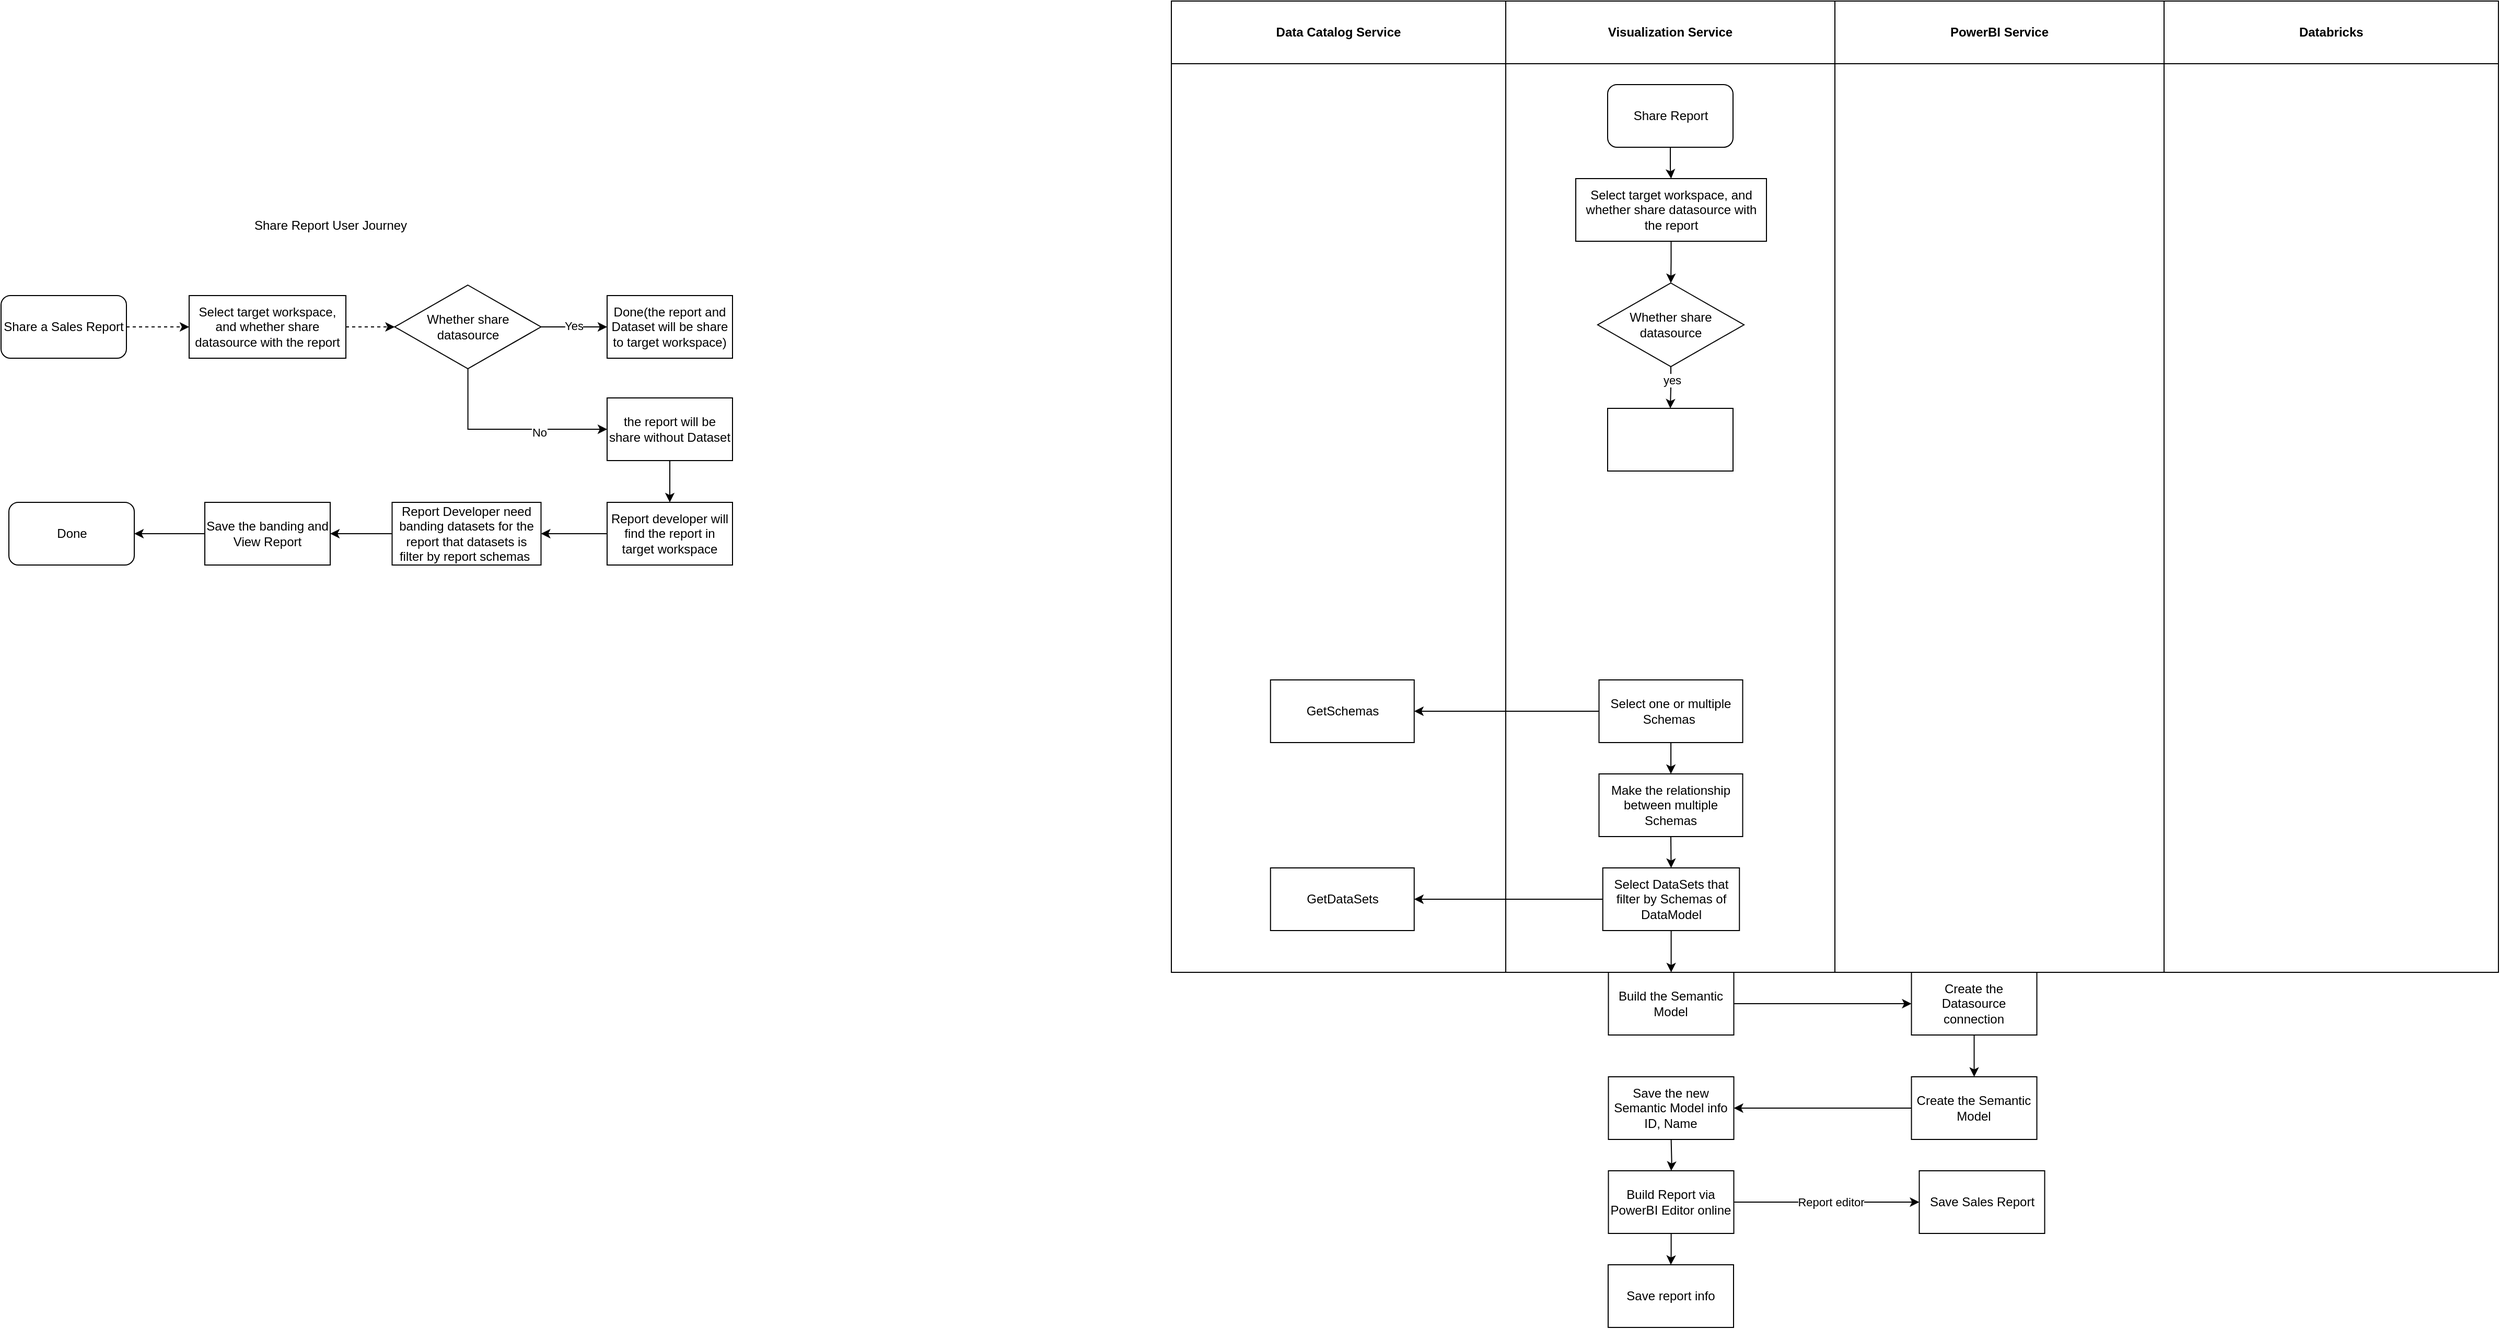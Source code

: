 <mxfile version="28.2.1">
  <diagram name="Page-1" id="DSRByoqaYzFSQm_f9Hfl">
    <mxGraphModel dx="2916" dy="1051" grid="1" gridSize="10" guides="1" tooltips="1" connect="1" arrows="1" fold="1" page="1" pageScale="1" pageWidth="850" pageHeight="1100" math="0" shadow="0">
      <root>
        <mxCell id="0" />
        <mxCell id="1" parent="0" />
        <mxCell id="XIFVUQyBqXHINym3d4Wq-1" value="" style="rounded=0;whiteSpace=wrap;html=1;" vertex="1" parent="1">
          <mxGeometry x="340" y="440" width="1270" height="930" as="geometry" />
        </mxCell>
        <mxCell id="XIFVUQyBqXHINym3d4Wq-2" value="Visualization Service" style="rounded=0;whiteSpace=wrap;html=1;fontStyle=1" vertex="1" parent="1">
          <mxGeometry x="660" y="440" width="315" height="60" as="geometry" />
        </mxCell>
        <mxCell id="XIFVUQyBqXHINym3d4Wq-3" value="PowerBI Service" style="rounded=0;whiteSpace=wrap;html=1;fontStyle=1" vertex="1" parent="1">
          <mxGeometry x="975" y="440" width="315" height="60" as="geometry" />
        </mxCell>
        <mxCell id="XIFVUQyBqXHINym3d4Wq-4" value="" style="rounded=0;whiteSpace=wrap;html=1;" vertex="1" parent="1">
          <mxGeometry x="660" y="500" width="315" height="870" as="geometry" />
        </mxCell>
        <mxCell id="XIFVUQyBqXHINym3d4Wq-5" style="edgeStyle=orthogonalEdgeStyle;rounded=0;orthogonalLoop=1;jettySize=auto;html=1;entryX=1;entryY=0.5;entryDx=0;entryDy=0;" edge="1" parent="1" source="XIFVUQyBqXHINym3d4Wq-7" target="XIFVUQyBqXHINym3d4Wq-12">
          <mxGeometry relative="1" as="geometry" />
        </mxCell>
        <mxCell id="XIFVUQyBqXHINym3d4Wq-6" style="edgeStyle=orthogonalEdgeStyle;rounded=0;orthogonalLoop=1;jettySize=auto;html=1;" edge="1" parent="1" source="XIFVUQyBqXHINym3d4Wq-7" target="XIFVUQyBqXHINym3d4Wq-17">
          <mxGeometry relative="1" as="geometry" />
        </mxCell>
        <mxCell id="XIFVUQyBqXHINym3d4Wq-7" value="Select one or multiple Schemas&amp;nbsp;" style="whiteSpace=wrap;html=1;rounded=0;" vertex="1" parent="1">
          <mxGeometry x="749.25" y="1090" width="137.5" height="60" as="geometry" />
        </mxCell>
        <mxCell id="XIFVUQyBqXHINym3d4Wq-11" value="Data Catalog Service" style="rounded=0;whiteSpace=wrap;html=1;fontStyle=1" vertex="1" parent="1">
          <mxGeometry x="340" y="440" width="320" height="60" as="geometry" />
        </mxCell>
        <mxCell id="XIFVUQyBqXHINym3d4Wq-12" value="GetSchemas" style="whiteSpace=wrap;html=1;rounded=0;" vertex="1" parent="1">
          <mxGeometry x="434.88" y="1090" width="137.5" height="60" as="geometry" />
        </mxCell>
        <mxCell id="XIFVUQyBqXHINym3d4Wq-13" value="GetDataSets" style="whiteSpace=wrap;html=1;rounded=0;" vertex="1" parent="1">
          <mxGeometry x="434.88" y="1270" width="137.5" height="60" as="geometry" />
        </mxCell>
        <mxCell id="XIFVUQyBqXHINym3d4Wq-14" style="edgeStyle=orthogonalEdgeStyle;rounded=0;orthogonalLoop=1;jettySize=auto;html=1;entryX=0.5;entryY=0;entryDx=0;entryDy=0;" edge="1" parent="1" source="XIFVUQyBqXHINym3d4Wq-15" target="XIFVUQyBqXHINym3d4Wq-23">
          <mxGeometry relative="1" as="geometry" />
        </mxCell>
        <mxCell id="XIFVUQyBqXHINym3d4Wq-15" value="Share Report" style="rounded=1;whiteSpace=wrap;html=1;" vertex="1" parent="1">
          <mxGeometry x="757.5" y="520" width="120" height="60" as="geometry" />
        </mxCell>
        <mxCell id="XIFVUQyBqXHINym3d4Wq-16" style="edgeStyle=orthogonalEdgeStyle;rounded=0;orthogonalLoop=1;jettySize=auto;html=1;exitX=0.5;exitY=1;exitDx=0;exitDy=0;entryX=0.5;entryY=0;entryDx=0;entryDy=0;" edge="1" parent="1" source="XIFVUQyBqXHINym3d4Wq-17" target="XIFVUQyBqXHINym3d4Wq-21">
          <mxGeometry relative="1" as="geometry" />
        </mxCell>
        <mxCell id="XIFVUQyBqXHINym3d4Wq-17" value="Make the relationship between multiple Schemas" style="whiteSpace=wrap;html=1;rounded=0;" vertex="1" parent="1">
          <mxGeometry x="749.25" y="1180" width="137.5" height="60" as="geometry" />
        </mxCell>
        <mxCell id="XIFVUQyBqXHINym3d4Wq-18" style="edgeStyle=orthogonalEdgeStyle;rounded=0;orthogonalLoop=1;jettySize=auto;html=1;entryX=1;entryY=0.5;entryDx=0;entryDy=0;" edge="1" parent="1" source="XIFVUQyBqXHINym3d4Wq-21" target="XIFVUQyBqXHINym3d4Wq-13">
          <mxGeometry relative="1" as="geometry" />
        </mxCell>
        <mxCell id="XIFVUQyBqXHINym3d4Wq-20" value="" style="edgeStyle=orthogonalEdgeStyle;rounded=0;orthogonalLoop=1;jettySize=auto;html=1;" edge="1" parent="1" source="XIFVUQyBqXHINym3d4Wq-21" target="XIFVUQyBqXHINym3d4Wq-27">
          <mxGeometry relative="1" as="geometry" />
        </mxCell>
        <mxCell id="XIFVUQyBqXHINym3d4Wq-21" value="Select DataSets that filter by Schemas of DataModel" style="whiteSpace=wrap;html=1;rounded=0;" vertex="1" parent="1">
          <mxGeometry x="752.88" y="1270" width="130.75" height="60" as="geometry" />
        </mxCell>
        <mxCell id="XIFVUQyBqXHINym3d4Wq-38" value="" style="edgeStyle=orthogonalEdgeStyle;rounded=0;orthogonalLoop=1;jettySize=auto;html=1;" edge="1" parent="1" source="XIFVUQyBqXHINym3d4Wq-23" target="XIFVUQyBqXHINym3d4Wq-37">
          <mxGeometry relative="1" as="geometry" />
        </mxCell>
        <mxCell id="XIFVUQyBqXHINym3d4Wq-23" value="Select target workspace, and whether share datasource with the report" style="rounded=0;whiteSpace=wrap;html=1;" vertex="1" parent="1">
          <mxGeometry x="727.01" y="610" width="182.5" height="60" as="geometry" />
        </mxCell>
        <mxCell id="XIFVUQyBqXHINym3d4Wq-25" value="Build Report via PowerBI Editor online" style="whiteSpace=wrap;html=1;rounded=0;" vertex="1" parent="1">
          <mxGeometry x="758.255" y="1560" width="120" height="60" as="geometry" />
        </mxCell>
        <mxCell id="XIFVUQyBqXHINym3d4Wq-27" value="Build the Semantic Model" style="whiteSpace=wrap;html=1;rounded=0;" vertex="1" parent="1">
          <mxGeometry x="758.255" y="1370" width="120" height="60" as="geometry" />
        </mxCell>
        <mxCell id="XIFVUQyBqXHINym3d4Wq-32" value="Save the new Semantic Model info ID, Name" style="whiteSpace=wrap;html=1;rounded=0;" vertex="1" parent="1">
          <mxGeometry x="758.26" y="1470" width="120" height="60" as="geometry" />
        </mxCell>
        <mxCell id="XIFVUQyBqXHINym3d4Wq-33" value="Save report info" style="whiteSpace=wrap;html=1;rounded=0;" vertex="1" parent="1">
          <mxGeometry x="758" y="1650" width="120" height="60" as="geometry" />
        </mxCell>
        <mxCell id="XIFVUQyBqXHINym3d4Wq-34" value="" style="rounded=0;whiteSpace=wrap;html=1;" vertex="1" parent="1">
          <mxGeometry x="975" y="500" width="315" height="870" as="geometry" />
        </mxCell>
        <mxCell id="XIFVUQyBqXHINym3d4Wq-35" value="Databricks" style="rounded=0;whiteSpace=wrap;html=1;fontStyle=1" vertex="1" parent="1">
          <mxGeometry x="1290" y="440" width="320" height="60" as="geometry" />
        </mxCell>
        <mxCell id="XIFVUQyBqXHINym3d4Wq-10" value="Save Sales Report" style="whiteSpace=wrap;html=1;rounded=0;" vertex="1" parent="1">
          <mxGeometry x="1055.75" y="1560" width="120" height="60" as="geometry" />
        </mxCell>
        <mxCell id="XIFVUQyBqXHINym3d4Wq-28" value="" style="edgeStyle=orthogonalEdgeStyle;rounded=0;orthogonalLoop=1;jettySize=auto;html=1;" edge="1" parent="1" source="XIFVUQyBqXHINym3d4Wq-29" target="XIFVUQyBqXHINym3d4Wq-31">
          <mxGeometry relative="1" as="geometry" />
        </mxCell>
        <mxCell id="XIFVUQyBqXHINym3d4Wq-29" value="Create the Datasource connection" style="whiteSpace=wrap;html=1;rounded=0;" vertex="1" parent="1">
          <mxGeometry x="1048.265" y="1370" width="120" height="60" as="geometry" />
        </mxCell>
        <mxCell id="XIFVUQyBqXHINym3d4Wq-31" value="Create the Semantic Model" style="whiteSpace=wrap;html=1;rounded=0;" vertex="1" parent="1">
          <mxGeometry x="1048.265" y="1470" width="120" height="60" as="geometry" />
        </mxCell>
        <mxCell id="XIFVUQyBqXHINym3d4Wq-8" value="" style="edgeStyle=orthogonalEdgeStyle;rounded=0;orthogonalLoop=1;jettySize=auto;html=1;exitX=1;exitY=0.5;exitDx=0;exitDy=0;entryX=0;entryY=0.5;entryDx=0;entryDy=0;entryPerimeter=0;" edge="1" parent="1" source="XIFVUQyBqXHINym3d4Wq-25" target="XIFVUQyBqXHINym3d4Wq-10">
          <mxGeometry relative="1" as="geometry">
            <mxPoint x="900" y="1590" as="sourcePoint" />
            <mxPoint x="1045.75" y="1589.5" as="targetPoint" />
          </mxGeometry>
        </mxCell>
        <mxCell id="XIFVUQyBqXHINym3d4Wq-9" value="Report editor" style="edgeLabel;html=1;align=center;verticalAlign=middle;resizable=0;points=[];" vertex="1" connectable="0" parent="XIFVUQyBqXHINym3d4Wq-8">
          <mxGeometry x="-0.129" y="-2" relative="1" as="geometry">
            <mxPoint x="15" y="-2" as="offset" />
          </mxGeometry>
        </mxCell>
        <mxCell id="XIFVUQyBqXHINym3d4Wq-19" value="" style="edgeStyle=orthogonalEdgeStyle;rounded=0;orthogonalLoop=1;jettySize=auto;html=1;" edge="1" parent="1" target="XIFVUQyBqXHINym3d4Wq-25">
          <mxGeometry relative="1" as="geometry">
            <mxPoint x="818.3" y="1530" as="sourcePoint" />
          </mxGeometry>
        </mxCell>
        <mxCell id="XIFVUQyBqXHINym3d4Wq-24" style="edgeStyle=orthogonalEdgeStyle;rounded=0;orthogonalLoop=1;jettySize=auto;html=1;" edge="1" parent="1" source="XIFVUQyBqXHINym3d4Wq-25" target="XIFVUQyBqXHINym3d4Wq-33">
          <mxGeometry relative="1" as="geometry" />
        </mxCell>
        <mxCell id="XIFVUQyBqXHINym3d4Wq-26" value="" style="edgeStyle=orthogonalEdgeStyle;rounded=0;orthogonalLoop=1;jettySize=auto;html=1;" edge="1" parent="1" source="XIFVUQyBqXHINym3d4Wq-27" target="XIFVUQyBqXHINym3d4Wq-29">
          <mxGeometry relative="1" as="geometry" />
        </mxCell>
        <mxCell id="XIFVUQyBqXHINym3d4Wq-30" style="edgeStyle=orthogonalEdgeStyle;rounded=0;orthogonalLoop=1;jettySize=auto;html=1;entryX=1;entryY=0.5;entryDx=0;entryDy=0;" edge="1" parent="1" source="XIFVUQyBqXHINym3d4Wq-31" target="XIFVUQyBqXHINym3d4Wq-32">
          <mxGeometry relative="1" as="geometry" />
        </mxCell>
        <mxCell id="XIFVUQyBqXHINym3d4Wq-43" value="" style="edgeStyle=orthogonalEdgeStyle;rounded=0;orthogonalLoop=1;jettySize=auto;html=1;" edge="1" parent="1" source="XIFVUQyBqXHINym3d4Wq-37" target="XIFVUQyBqXHINym3d4Wq-42">
          <mxGeometry relative="1" as="geometry" />
        </mxCell>
        <mxCell id="XIFVUQyBqXHINym3d4Wq-44" value="yes" style="edgeLabel;html=1;align=center;verticalAlign=middle;resizable=0;points=[];" vertex="1" connectable="0" parent="XIFVUQyBqXHINym3d4Wq-43">
          <mxGeometry x="-0.361" y="1" relative="1" as="geometry">
            <mxPoint as="offset" />
          </mxGeometry>
        </mxCell>
        <mxCell id="XIFVUQyBqXHINym3d4Wq-37" value="Whether share datasource" style="rhombus;whiteSpace=wrap;html=1;rounded=0;" vertex="1" parent="1">
          <mxGeometry x="748" y="710" width="140" height="80" as="geometry" />
        </mxCell>
        <mxCell id="XIFVUQyBqXHINym3d4Wq-42" value="&lt;span style=&quot;color: rgba(0, 0, 0, 0); font-family: monospace; font-size: 0px; text-align: start; text-wrap-mode: nowrap;&quot;&gt;%3CmxGraphModel%3E%3Croot%3E%3CmxCell%20id%3D%220%22%2F%3E%3CmxCell%20id%3D%221%22%20parent%3D%220%22%2F%3E%3CmxCell%20id%3D%222%22%20style%3D%22edgeStyle%3DorthogonalEdgeStyle%3Brounded%3D0%3BorthogonalLoop%3D1%3BjettySize%3Dauto%3Bhtml%3D1%3BentryX%3D0.5%3BentryY%3D0%3BentryDx%3D0%3BentryDy%3D0%3Bcurved%3D1%3Bdashed%3D1%3B%22%20edge%3D%221%22%20source%3D%223%22%20target%3D%227%22%20parent%3D%221%22%3E%3CmxGeometry%20relative%3D%221%22%20as%3D%22geometry%22%2F%3E%3C%2FmxCell%3E%3CmxCell%20id%3D%223%22%20value%3D%22Select%20one%20or%20multiple%20Schemas%26amp%3Bnbsp%3B%22%20style%3D%22whiteSpace%3Dwrap%3Bhtml%3D1%3Brounded%3D0%3B%22%20vertex%3D%221%22%20parent%3D%221%22%3E%3CmxGeometry%20x%3D%22180%22%20y%3D%22780%22%20width%3D%22137.5%22%20height%3D%2260%22%20as%3D%22geometry%22%2F%3E%3C%2FmxCell%3E%3CmxCell%20id%3D%224%22%20style%3D%22edgeStyle%3DorthogonalEdgeStyle%3Brounded%3D0%3BorthogonalLoop%3D1%3BjettySize%3Dauto%3Bhtml%3D1%3Bdashed%3D1%3B%22%20edge%3D%221%22%20source%3D%225%22%20parent%3D%221%22%3E%3CmxGeometry%20relative%3D%221%22%20as%3D%22geometry%22%3E%3CmxPoint%20x%3D%22-10%22%20y%3D%22810%22%20as%3D%22targetPoint%22%2F%3E%3C%2FmxGeometry%3E%3C%2FmxCell%3E%3CmxCell%20id%3D%225%22%20value%3D%22Build%20a%20Sales%20Report%22%20style%3D%22rounded%3D1%3BwhiteSpace%3Dwrap%3Bhtml%3D1%3B%22%20vertex%3D%221%22%20parent%3D%221%22%3E%3CmxGeometry%20x%3D%22-190%22%20y%3D%22780%22%20width%3D%22120%22%20height%3D%2260%22%20as%3D%22geometry%22%2F%3E%3C%2FmxCell%3E%3CmxCell%20id%3D%226%22%20style%3D%22edgeStyle%3DorthogonalEdgeStyle%3Brounded%3D0%3BorthogonalLoop%3D1%3BjettySize%3Dauto%3Bhtml%3D1%3BentryX%3D1%3BentryY%3D0.5%3BentryDx%3D0%3BentryDy%3D0%3BexitX%3D0.5%3BexitY%3D1%3BexitDx%3D0%3BexitDy%3D0%3Bcurved%3D1%3Bdashed%3D1%3B%22%20edge%3D%221%22%20source%3D%227%22%20target%3D%229%22%20parent%3D%221%22%3E%3CmxGeometry%20relative%3D%221%22%20as%3D%22geometry%22%2F%3E%3C%2FmxCell%3E%3CmxCell%20id%3D%227%22%20value%3D%22Make%20the%20relationship%20between%20multiple%20Schemas%22%20style%3D%22whiteSpace%3Dwrap%3Bhtml%3D1%3Brounded%3D0%3B%22%20vertex%3D%221%22%20parent%3D%221%22%3E%3CmxGeometry%20x%3D%22350%22%20y%3D%22880%22%20width%3D%22137.5%22%20height%3D%2260%22%20as%3D%22geometry%22%2F%3E%3C%2FmxCell%3E%3CmxCell%20id%3D%228%22%20style%3D%22edgeStyle%3DorthogonalEdgeStyle%3Brounded%3D0%3BorthogonalLoop%3D1%3BjettySize%3Dauto%3Bhtml%3D1%3BentryX%3D1%3BentryY%3D0.5%3BentryDx%3D0%3BentryDy%3D0%3Bdashed%3D1%3B%22%20edge%3D%221%22%20source%3D%229%22%20target%3D%2213%22%20parent%3D%221%22%3E%3CmxGeometry%20relative%3D%221%22%20as%3D%22geometry%22%2F%3E%3C%2FmxCell%3E%3CmxCell%20id%3D%229%22%20value%3D%22Select%20DataSets%20that%20filter%20by%20Schemas%20of%20DataModel%22%20style%3D%22whiteSpace%3Dwrap%3Bhtml%3D1%3Brounded%3D0%3B%22%20vertex%3D%221%22%20parent%3D%221%22%3E%3CmxGeometry%20x%3D%22186.75%22%20y%3D%22970%22%20width%3D%22130.75%22%20height%3D%2260%22%20as%3D%22geometry%22%2F%3E%3C%2FmxCell%3E%3CmxCell%20id%3D%2210%22%20style%3D%22edgeStyle%3DorthogonalEdgeStyle%3Brounded%3D0%3BorthogonalLoop%3D1%3BjettySize%3Dauto%3Bhtml%3D1%3BentryX%3D0%3BentryY%3D0.5%3BentryDx%3D0%3BentryDy%3D0%3Bdashed%3D1%3B%22%20edge%3D%221%22%20source%3D%2211%22%20target%3D%223%22%20parent%3D%221%22%3E%3CmxGeometry%20relative%3D%221%22%20as%3D%22geometry%22%2F%3E%3C%2FmxCell%3E%3CmxCell%20id%3D%2211%22%20value%3D%22Make%20a%20DataModel%20that%20include%20multiple%20Schemas%22%20style%3D%22rounded%3D0%3BwhiteSpace%3Dwrap%3Bhtml%3D1%3B%22%20vertex%3D%221%22%20parent%3D%221%22%3E%3CmxGeometry%20x%3D%22-9.99%22%20y%3D%22780%22%20width%3D%22120%22%20height%3D%2260%22%20as%3D%22geometry%22%2F%3E%3C%2FmxCell%3E%3CmxCell%20id%3D%2212%22%20style%3D%22edgeStyle%3DorthogonalEdgeStyle%3Brounded%3D0%3BorthogonalLoop%3D1%3BjettySize%3Dauto%3Bhtml%3D1%3BentryX%3D1%3BentryY%3D0.5%3BentryDx%3D0%3BentryDy%3D0%3Bdashed%3D1%3B%22%20edge%3D%221%22%20source%3D%2213%22%20target%3D%2214%22%20parent%3D%221%22%3E%3CmxGeometry%20relative%3D%221%22%20as%3D%22geometry%22%2F%3E%3C%2FmxCell%3E%3CmxCell%20id%3D%2213%22%20value%3D%22Build%20Report%20via%20PowerBI%20Editor%20online%22%20style%3D%22whiteSpace%3Dwrap%3Bhtml%3D1%3Brounded%3D0%3B%22%20vertex%3D%221%22%20parent%3D%221%22%3E%3CmxGeometry%20x%3D%22-9.995%22%20y%3D%22970%22%20width%3D%22120%22%20height%3D%2260%22%20as%3D%22geometry%22%2F%3E%3C%2FmxCell%3E%3CmxCell%20id%3D%2214%22%20value%3D%22Done%22%20style%3D%22rounded%3D1%3BwhiteSpace%3Dwrap%3Bhtml%3D1%3B%22%20vertex%3D%221%22%20parent%3D%221%22%3E%3CmxGeometry%20x%3D%22-190%22%20y%3D%22970%22%20width%3D%22120%22%20height%3D%2260%22%20as%3D%22geometry%22%2F%3E%3C%2FmxCell%3E%3C%2Froot%3E%3C%2FmxGraphModel%3E&lt;/span&gt;" style="whiteSpace=wrap;html=1;rounded=0;" vertex="1" parent="1">
          <mxGeometry x="757.5" y="830" width="120" height="60" as="geometry" />
        </mxCell>
        <mxCell id="XIFVUQyBqXHINym3d4Wq-48" style="edgeStyle=orthogonalEdgeStyle;rounded=0;orthogonalLoop=1;jettySize=auto;html=1;dashed=1;" edge="1" parent="1" source="XIFVUQyBqXHINym3d4Wq-49">
          <mxGeometry relative="1" as="geometry">
            <mxPoint x="-600" y="752" as="targetPoint" />
          </mxGeometry>
        </mxCell>
        <mxCell id="XIFVUQyBqXHINym3d4Wq-49" value="Share a Sales Report" style="rounded=1;whiteSpace=wrap;html=1;" vertex="1" parent="1">
          <mxGeometry x="-780" y="722" width="120" height="60" as="geometry" />
        </mxCell>
        <mxCell id="XIFVUQyBqXHINym3d4Wq-54" style="edgeStyle=orthogonalEdgeStyle;rounded=0;orthogonalLoop=1;jettySize=auto;html=1;entryX=0;entryY=0.5;entryDx=0;entryDy=0;dashed=1;" edge="1" parent="1" source="XIFVUQyBqXHINym3d4Wq-55">
          <mxGeometry relative="1" as="geometry">
            <mxPoint x="-403.25" y="752" as="targetPoint" />
          </mxGeometry>
        </mxCell>
        <mxCell id="XIFVUQyBqXHINym3d4Wq-55" value="Select target workspace, and whether share datasource with the report" style="rounded=0;whiteSpace=wrap;html=1;" vertex="1" parent="1">
          <mxGeometry x="-599.99" y="722" width="149.99" height="60" as="geometry" />
        </mxCell>
        <mxCell id="XIFVUQyBqXHINym3d4Wq-61" value="" style="edgeStyle=orthogonalEdgeStyle;rounded=0;orthogonalLoop=1;jettySize=auto;html=1;" edge="1" parent="1" source="XIFVUQyBqXHINym3d4Wq-59" target="XIFVUQyBqXHINym3d4Wq-60">
          <mxGeometry relative="1" as="geometry" />
        </mxCell>
        <mxCell id="XIFVUQyBqXHINym3d4Wq-62" value="Yes" style="edgeLabel;html=1;align=center;verticalAlign=middle;resizable=0;points=[];" vertex="1" connectable="0" parent="XIFVUQyBqXHINym3d4Wq-61">
          <mxGeometry x="-0.012" y="1" relative="1" as="geometry">
            <mxPoint as="offset" />
          </mxGeometry>
        </mxCell>
        <mxCell id="XIFVUQyBqXHINym3d4Wq-75" style="edgeStyle=orthogonalEdgeStyle;rounded=0;orthogonalLoop=1;jettySize=auto;html=1;entryX=0;entryY=0.5;entryDx=0;entryDy=0;" edge="1" parent="1" source="XIFVUQyBqXHINym3d4Wq-59" target="XIFVUQyBqXHINym3d4Wq-64">
          <mxGeometry relative="1" as="geometry">
            <Array as="points">
              <mxPoint x="-333" y="850" />
            </Array>
          </mxGeometry>
        </mxCell>
        <mxCell id="XIFVUQyBqXHINym3d4Wq-76" value="No" style="edgeLabel;html=1;align=center;verticalAlign=middle;resizable=0;points=[];" vertex="1" connectable="0" parent="XIFVUQyBqXHINym3d4Wq-75">
          <mxGeometry x="0.31" y="-3" relative="1" as="geometry">
            <mxPoint as="offset" />
          </mxGeometry>
        </mxCell>
        <mxCell id="XIFVUQyBqXHINym3d4Wq-59" value="Whether share datasource" style="rhombus;whiteSpace=wrap;html=1;rounded=0;" vertex="1" parent="1">
          <mxGeometry x="-403.25" y="712" width="140" height="80" as="geometry" />
        </mxCell>
        <mxCell id="XIFVUQyBqXHINym3d4Wq-60" value="Done(the report and Dataset will be share to target workspace)" style="whiteSpace=wrap;html=1;rounded=0;" vertex="1" parent="1">
          <mxGeometry x="-200" y="722" width="120" height="60" as="geometry" />
        </mxCell>
        <mxCell id="XIFVUQyBqXHINym3d4Wq-63" value="Share Report User Journey" style="text;html=1;align=center;verticalAlign=middle;resizable=0;points=[];autosize=1;strokeColor=none;fillColor=none;" vertex="1" parent="1">
          <mxGeometry x="-550" y="640" width="170" height="30" as="geometry" />
        </mxCell>
        <mxCell id="XIFVUQyBqXHINym3d4Wq-77" style="edgeStyle=orthogonalEdgeStyle;rounded=0;orthogonalLoop=1;jettySize=auto;html=1;entryX=0.5;entryY=0;entryDx=0;entryDy=0;" edge="1" parent="1" source="XIFVUQyBqXHINym3d4Wq-64" target="XIFVUQyBqXHINym3d4Wq-67">
          <mxGeometry relative="1" as="geometry" />
        </mxCell>
        <mxCell id="XIFVUQyBqXHINym3d4Wq-64" value="the report will be share without Dataset" style="whiteSpace=wrap;html=1;rounded=0;" vertex="1" parent="1">
          <mxGeometry x="-200" y="820" width="120" height="60" as="geometry" />
        </mxCell>
        <mxCell id="XIFVUQyBqXHINym3d4Wq-70" value="" style="edgeStyle=orthogonalEdgeStyle;rounded=0;orthogonalLoop=1;jettySize=auto;html=1;" edge="1" parent="1" source="XIFVUQyBqXHINym3d4Wq-67" target="XIFVUQyBqXHINym3d4Wq-69">
          <mxGeometry relative="1" as="geometry" />
        </mxCell>
        <mxCell id="XIFVUQyBqXHINym3d4Wq-67" value="Report developer will find the report in target workspace" style="whiteSpace=wrap;html=1;rounded=0;" vertex="1" parent="1">
          <mxGeometry x="-200" y="920" width="120" height="60" as="geometry" />
        </mxCell>
        <mxCell id="XIFVUQyBqXHINym3d4Wq-72" value="" style="edgeStyle=orthogonalEdgeStyle;rounded=0;orthogonalLoop=1;jettySize=auto;html=1;" edge="1" parent="1" source="XIFVUQyBqXHINym3d4Wq-69" target="XIFVUQyBqXHINym3d4Wq-71">
          <mxGeometry relative="1" as="geometry" />
        </mxCell>
        <mxCell id="XIFVUQyBqXHINym3d4Wq-69" value="Report Developer need banding datasets for the report that datasets is filter by report schemas&amp;nbsp;" style="whiteSpace=wrap;html=1;rounded=0;" vertex="1" parent="1">
          <mxGeometry x="-405.75" y="920" width="142.5" height="60" as="geometry" />
        </mxCell>
        <mxCell id="XIFVUQyBqXHINym3d4Wq-74" style="edgeStyle=orthogonalEdgeStyle;rounded=0;orthogonalLoop=1;jettySize=auto;html=1;entryX=1;entryY=0.5;entryDx=0;entryDy=0;" edge="1" parent="1" source="XIFVUQyBqXHINym3d4Wq-71" target="XIFVUQyBqXHINym3d4Wq-73">
          <mxGeometry relative="1" as="geometry" />
        </mxCell>
        <mxCell id="XIFVUQyBqXHINym3d4Wq-71" value="Save the banding and View Report" style="whiteSpace=wrap;html=1;rounded=0;" vertex="1" parent="1">
          <mxGeometry x="-584.99" y="920" width="120" height="60" as="geometry" />
        </mxCell>
        <mxCell id="XIFVUQyBqXHINym3d4Wq-73" value="Done" style="rounded=1;whiteSpace=wrap;html=1;" vertex="1" parent="1">
          <mxGeometry x="-772.5" y="920" width="120" height="60" as="geometry" />
        </mxCell>
      </root>
    </mxGraphModel>
  </diagram>
</mxfile>
